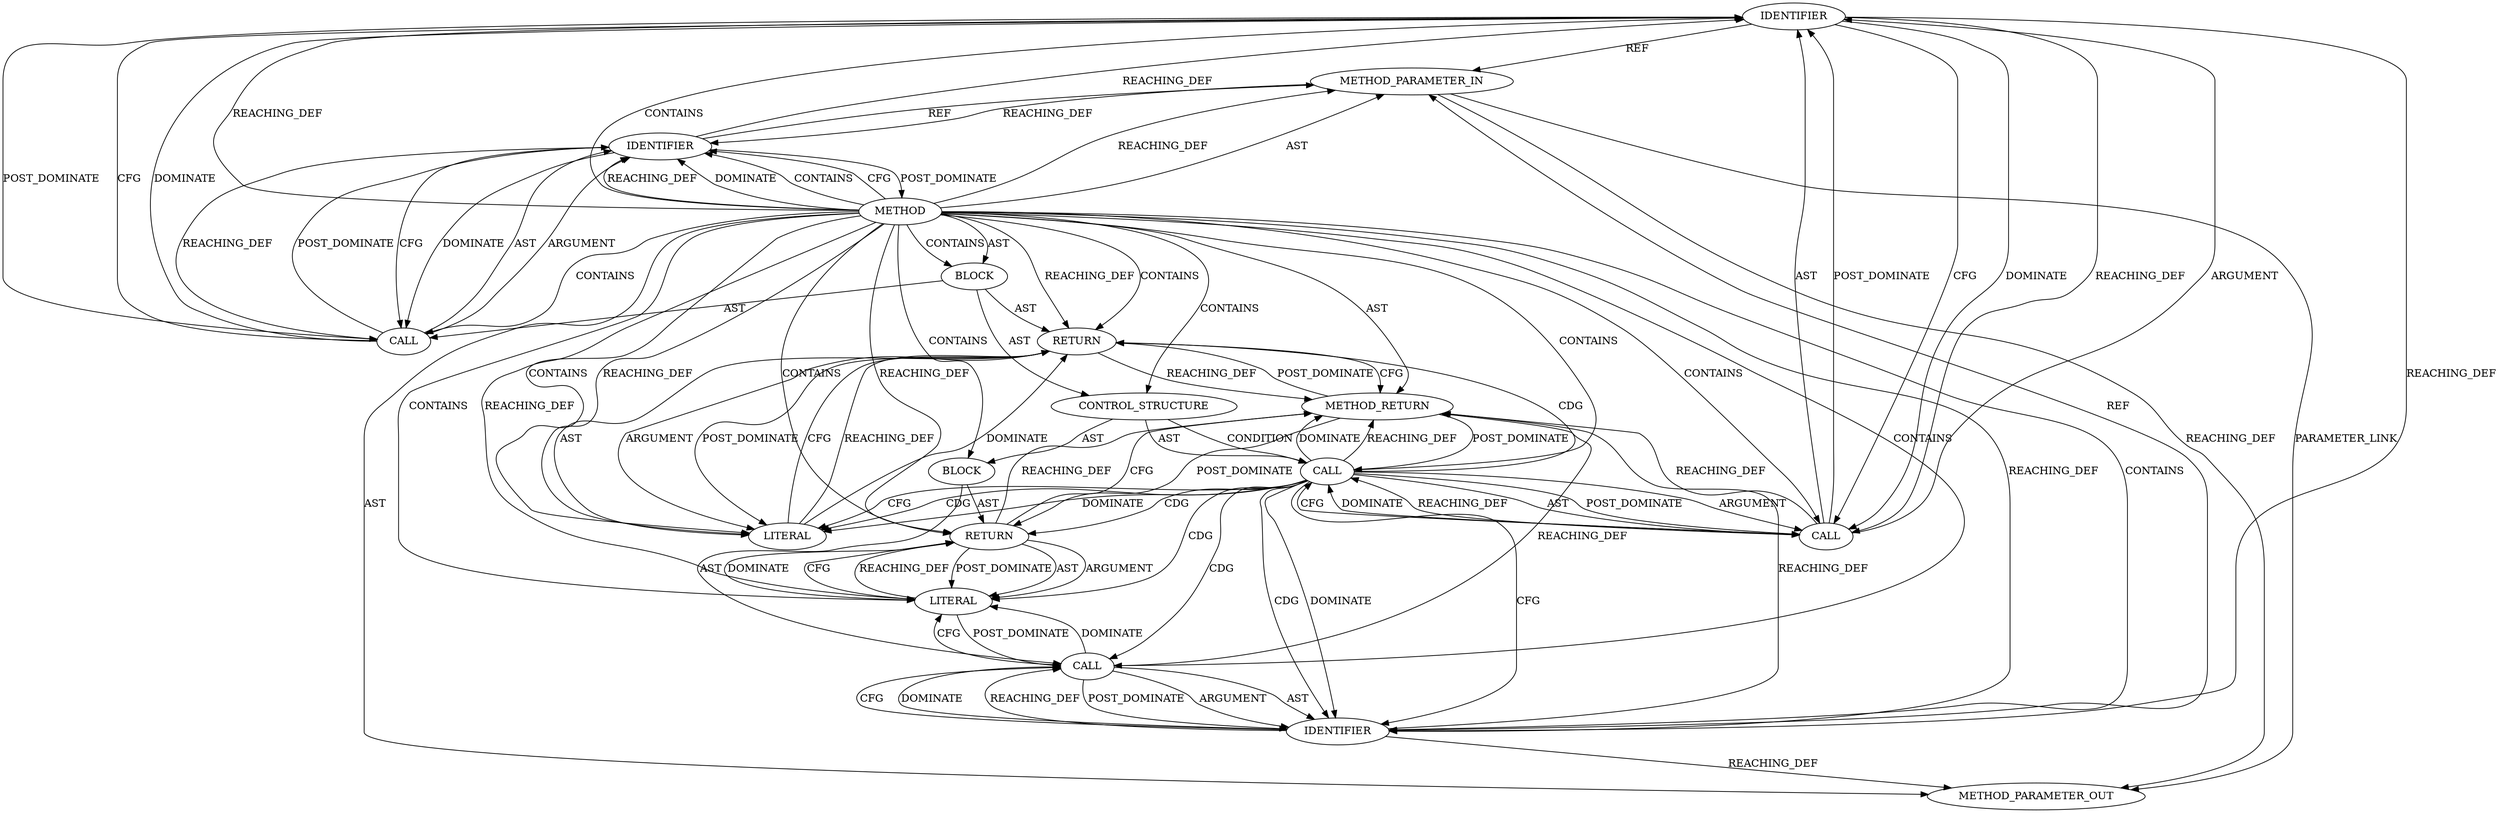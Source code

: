 digraph {
  281 [label=IDENTIFIER ORDER=1 ARGUMENT_INDEX=1 CODE="ctx" COLUMN_NUMBER=29 LINE_NUMBER=86 TYPE_FULL_NAME="HMAC_CTX*" NAME="ctx"]
  273 [label=METHOD COLUMN_NUMBER=1 LINE_NUMBER=83 COLUMN_NUMBER_END=1 IS_EXTERNAL=false SIGNATURE="int HMAC_CTX_reset (HMAC_CTX*)" NAME="HMAC_CTX_reset" AST_PARENT_TYPE="TYPE_DECL" AST_PARENT_FULL_NAME="openssl-ff59ce71b50dbd735a065cb2a832ad870593845f_1-auto_labeler-INTEGER_OVERFLOW_L5-multi_function.c:<global>" ORDER=3 CODE="int HMAC_CTX_reset(HMAC_CTX *ctx)
{
    hmac_ctx_cleanup(ctx);
    if (!hmac_ctx_alloc_mds(ctx)) {
        hmac_ctx_cleanup(ctx);
        return 0;
    }
    return 1;
}" FULL_NAME="HMAC_CTX_reset" LINE_NUMBER_END=91 FILENAME="openssl-ff59ce71b50dbd735a065cb2a832ad870593845f_1-auto_labeler-INTEGER_OVERFLOW_L5-multi_function.c"]
  274 [label=METHOD_PARAMETER_IN ORDER=1 CODE="HMAC_CTX *ctx" IS_VARIADIC=false COLUMN_NUMBER=20 LINE_NUMBER=83 TYPE_FULL_NAME="HMAC_CTX*" EVALUATION_STRATEGY="BY_VALUE" INDEX=1 NAME="ctx"]
  284 [label=IDENTIFIER ORDER=1 ARGUMENT_INDEX=1 CODE="ctx" COLUMN_NUMBER=26 LINE_NUMBER=87 TYPE_FULL_NAME="HMAC_CTX*" NAME="ctx"]
  285 [label=RETURN ORDER=2 ARGUMENT_INDEX=-1 CODE="return 0;" COLUMN_NUMBER=9 LINE_NUMBER=88]
  289 [label=METHOD_RETURN ORDER=3 CODE="RET" COLUMN_NUMBER=1 LINE_NUMBER=83 TYPE_FULL_NAME="int" EVALUATION_STRATEGY="BY_VALUE"]
  279 [label=CALL ORDER=1 ARGUMENT_INDEX=-1 CODE="!hmac_ctx_alloc_mds(ctx)" COLUMN_NUMBER=9 METHOD_FULL_NAME="<operator>.logicalNot" LINE_NUMBER=86 TYPE_FULL_NAME="<empty>" DISPATCH_TYPE="STATIC_DISPATCH" SIGNATURE="" NAME="<operator>.logicalNot"]
  288 [label=LITERAL ORDER=1 ARGUMENT_INDEX=-1 CODE="1" COLUMN_NUMBER=12 LINE_NUMBER=90 TYPE_FULL_NAME="int"]
  276 [label=CALL ORDER=1 ARGUMENT_INDEX=-1 CODE="hmac_ctx_cleanup(ctx)" COLUMN_NUMBER=5 METHOD_FULL_NAME="hmac_ctx_cleanup" LINE_NUMBER=85 TYPE_FULL_NAME="<empty>" DISPATCH_TYPE="STATIC_DISPATCH" SIGNATURE="" NAME="hmac_ctx_cleanup"]
  286 [label=LITERAL ORDER=1 ARGUMENT_INDEX=-1 CODE="0" COLUMN_NUMBER=16 LINE_NUMBER=88 TYPE_FULL_NAME="int"]
  277 [label=IDENTIFIER ORDER=1 ARGUMENT_INDEX=1 CODE="ctx" COLUMN_NUMBER=22 LINE_NUMBER=85 TYPE_FULL_NAME="HMAC_CTX*" NAME="ctx"]
  282 [label=BLOCK ORDER=2 ARGUMENT_INDEX=-1 CODE="{
        hmac_ctx_cleanup(ctx);
        return 0;
    }" COLUMN_NUMBER=35 LINE_NUMBER=86 TYPE_FULL_NAME="void"]
  280 [label=CALL ORDER=1 ARGUMENT_INDEX=1 CODE="hmac_ctx_alloc_mds(ctx)" COLUMN_NUMBER=10 METHOD_FULL_NAME="hmac_ctx_alloc_mds" LINE_NUMBER=86 TYPE_FULL_NAME="<empty>" DISPATCH_TYPE="STATIC_DISPATCH" SIGNATURE="" NAME="hmac_ctx_alloc_mds"]
  287 [label=RETURN ORDER=3 ARGUMENT_INDEX=-1 CODE="return 1;" COLUMN_NUMBER=5 LINE_NUMBER=90]
  283 [label=CALL ORDER=1 ARGUMENT_INDEX=-1 CODE="hmac_ctx_cleanup(ctx)" COLUMN_NUMBER=9 METHOD_FULL_NAME="hmac_ctx_cleanup" LINE_NUMBER=87 TYPE_FULL_NAME="<empty>" DISPATCH_TYPE="STATIC_DISPATCH" SIGNATURE="" NAME="hmac_ctx_cleanup"]
  278 [label=CONTROL_STRUCTURE CONTROL_STRUCTURE_TYPE="IF" ORDER=2 PARSER_TYPE_NAME="CASTIfStatement" ARGUMENT_INDEX=-1 CODE="if (!hmac_ctx_alloc_mds(ctx))" COLUMN_NUMBER=5 LINE_NUMBER=86]
  275 [label=BLOCK ORDER=2 ARGUMENT_INDEX=-1 CODE="{
    hmac_ctx_cleanup(ctx);
    if (!hmac_ctx_alloc_mds(ctx)) {
        hmac_ctx_cleanup(ctx);
        return 0;
    }
    return 1;
}" COLUMN_NUMBER=1 LINE_NUMBER=84 TYPE_FULL_NAME="void"]
  899 [label=METHOD_PARAMETER_OUT ORDER=1 CODE="HMAC_CTX *ctx" IS_VARIADIC=false COLUMN_NUMBER=20 LINE_NUMBER=83 TYPE_FULL_NAME="HMAC_CTX*" EVALUATION_STRATEGY="BY_VALUE" INDEX=1 NAME="ctx"]
  277 -> 281 [label=REACHING_DEF VARIABLE="ctx"]
  279 -> 284 [label=DOMINATE ]
  276 -> 277 [label=AST ]
  289 -> 285 [label=POST_DOMINATE ]
  277 -> 273 [label=POST_DOMINATE ]
  289 -> 287 [label=POST_DOMINATE ]
  274 -> 899 [label=REACHING_DEF VARIABLE="ctx"]
  277 -> 276 [label=REACHING_DEF VARIABLE="ctx"]
  279 -> 286 [label=CDG ]
  273 -> 283 [label=CONTAINS ]
  282 -> 283 [label=AST ]
  281 -> 274 [label=REF ]
  276 -> 277 [label=ARGUMENT ]
  275 -> 278 [label=AST ]
  284 -> 283 [label=CFG ]
  280 -> 289 [label=REACHING_DEF VARIABLE="hmac_ctx_alloc_mds(ctx)"]
  273 -> 285 [label=REACHING_DEF VARIABLE=""]
  273 -> 279 [label=CONTAINS ]
  287 -> 289 [label=CFG ]
  281 -> 284 [label=REACHING_DEF VARIABLE="ctx"]
  273 -> 284 [label=REACHING_DEF VARIABLE=""]
  281 -> 280 [label=REACHING_DEF VARIABLE="ctx"]
  273 -> 284 [label=CONTAINS ]
  273 -> 277 [label=REACHING_DEF VARIABLE=""]
  273 -> 281 [label=REACHING_DEF VARIABLE=""]
  287 -> 288 [label=POST_DOMINATE ]
  283 -> 284 [label=POST_DOMINATE ]
  280 -> 281 [label=ARGUMENT ]
  279 -> 288 [label=CFG ]
  284 -> 289 [label=REACHING_DEF VARIABLE="ctx"]
  278 -> 282 [label=AST ]
  273 -> 286 [label=CONTAINS ]
  288 -> 287 [label=REACHING_DEF VARIABLE="1"]
  273 -> 282 [label=CONTAINS ]
  289 -> 279 [label=POST_DOMINATE ]
  279 -> 284 [label=CFG ]
  273 -> 281 [label=CONTAINS ]
  280 -> 279 [label=CFG ]
  277 -> 276 [label=CFG ]
  279 -> 280 [label=AST ]
  273 -> 278 [label=CONTAINS ]
  287 -> 289 [label=REACHING_DEF VARIABLE="<RET>"]
  285 -> 286 [label=POST_DOMINATE ]
  279 -> 283 [label=CDG ]
  288 -> 287 [label=CFG ]
  273 -> 274 [label=AST ]
  282 -> 285 [label=AST ]
  273 -> 277 [label=DOMINATE ]
  284 -> 283 [label=DOMINATE ]
  283 -> 289 [label=REACHING_DEF VARIABLE="hmac_ctx_cleanup(ctx)"]
  286 -> 285 [label=DOMINATE ]
  277 -> 274 [label=REF ]
  273 -> 288 [label=CONTAINS ]
  273 -> 275 [label=CONTAINS ]
  279 -> 280 [label=POST_DOMINATE ]
  285 -> 286 [label=AST ]
  276 -> 281 [label=CFG ]
  287 -> 288 [label=AST ]
  279 -> 284 [label=CDG ]
  273 -> 275 [label=AST ]
  280 -> 279 [label=DOMINATE ]
  273 -> 287 [label=REACHING_DEF VARIABLE=""]
  283 -> 284 [label=AST ]
  279 -> 288 [label=CDG ]
  279 -> 289 [label=DOMINATE ]
  275 -> 276 [label=AST ]
  279 -> 285 [label=CDG ]
  273 -> 899 [label=AST ]
  273 -> 276 [label=CONTAINS ]
  285 -> 289 [label=CFG ]
  284 -> 283 [label=REACHING_DEF VARIABLE="ctx"]
  274 -> 899 [label=PARAMETER_LINK ]
  285 -> 289 [label=REACHING_DEF VARIABLE="<RET>"]
  281 -> 280 [label=DOMINATE ]
  287 -> 288 [label=ARGUMENT ]
  283 -> 286 [label=DOMINATE ]
  283 -> 284 [label=ARGUMENT ]
  279 -> 280 [label=ARGUMENT ]
  286 -> 285 [label=CFG ]
  276 -> 277 [label=POST_DOMINATE ]
  274 -> 277 [label=REACHING_DEF VARIABLE="ctx"]
  273 -> 280 [label=CONTAINS ]
  273 -> 288 [label=REACHING_DEF VARIABLE=""]
  280 -> 279 [label=REACHING_DEF VARIABLE="hmac_ctx_alloc_mds(ctx)"]
  286 -> 285 [label=REACHING_DEF VARIABLE="0"]
  277 -> 276 [label=DOMINATE ]
  278 -> 279 [label=AST ]
  273 -> 277 [label=CONTAINS ]
  279 -> 289 [label=REACHING_DEF VARIABLE="!hmac_ctx_alloc_mds(ctx)"]
  273 -> 274 [label=REACHING_DEF VARIABLE=""]
  273 -> 285 [label=CONTAINS ]
  286 -> 283 [label=POST_DOMINATE ]
  273 -> 277 [label=CFG ]
  280 -> 281 [label=AST ]
  280 -> 281 [label=POST_DOMINATE ]
  288 -> 287 [label=DOMINATE ]
  279 -> 288 [label=DOMINATE ]
  281 -> 276 [label=POST_DOMINATE ]
  273 -> 289 [label=AST ]
  273 -> 287 [label=CONTAINS ]
  275 -> 287 [label=AST ]
  273 -> 286 [label=REACHING_DEF VARIABLE=""]
  281 -> 280 [label=CFG ]
  276 -> 281 [label=DOMINATE ]
  285 -> 286 [label=ARGUMENT ]
  284 -> 274 [label=REF ]
  278 -> 279 [label=CONDITION ]
  283 -> 286 [label=CFG ]
  284 -> 899 [label=REACHING_DEF VARIABLE="ctx"]
  279 -> 287 [label=CDG ]
}
